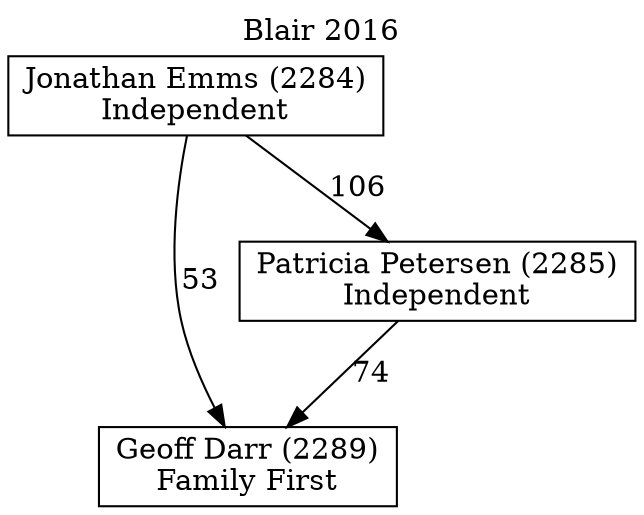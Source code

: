 // House preference flow
digraph "Geoff Darr (2289)_Blair_2016" {
	graph [label="Blair 2016" labelloc=t mclimit=10]
	node [shape=box]
	"Geoff Darr (2289)" [label="Geoff Darr (2289)
Family First"]
	"Patricia Petersen (2285)" [label="Patricia Petersen (2285)
Independent"]
	"Jonathan Emms (2284)" [label="Jonathan Emms (2284)
Independent"]
	"Patricia Petersen (2285)" -> "Geoff Darr (2289)" [label=74]
	"Jonathan Emms (2284)" -> "Patricia Petersen (2285)" [label=106]
	"Jonathan Emms (2284)" -> "Geoff Darr (2289)" [label=53]
}
